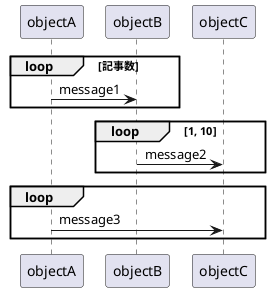 @startuml
/'ループさせる数の指定'/
loop 記事数
 objectA -> objectB : message1
end
/'最小値と最大値を指定'/
loop 1, 10
 objectB -> objectC : message2
end
/'無限ループ'/
loop
 objectA -> objectC : message3
end
@enduml